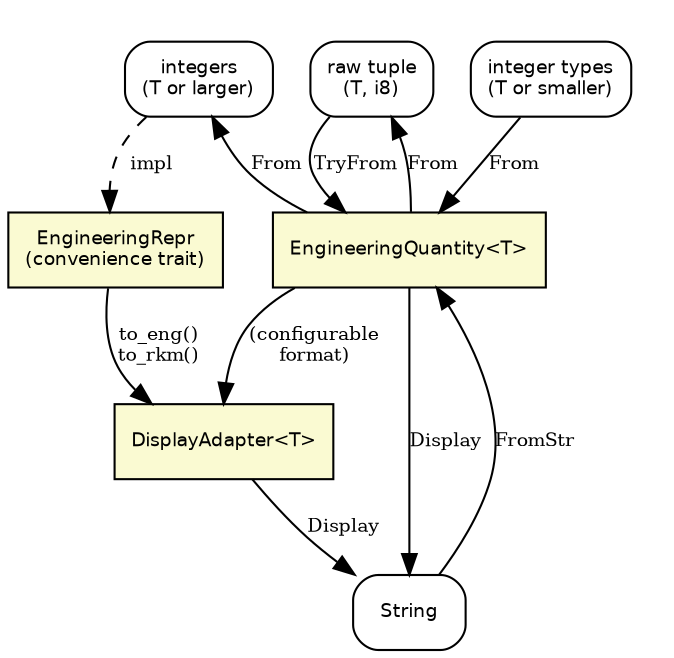 digraph "types" {
    edge [fontsize=9];
    node [fontname="Helvetica"]
    node [shape=box style="rounded" fontsize=9]
    {
        node [fillcolor=lightgoldenrodyellow style=filled shape=box];
        EE [label = "EngineeringQuantity<T>"];
        DA [label = "DisplayAdapter<T>"];
        ER_trait [label = "EngineeringRepr\n(convenience trait)" shape=box];
    }
    subgraph cluster_ints {
        graph [penwidth=0]
        from_ints [label = "integer types\n(T or smaller)"]
        into_int [label = "integers\n(T or larger)"]
        tuple
    }
    str [label = "String"];
    tuple [label = "raw tuple\n(T, i8)"];

    str -> EE [label="FromStr"];
    EE -> str [label="Display"];
    from_ints -> EE [label="From"];
    EE -> tuple [label="From"]
    tuple -> EE [label="TryFrom"]

    EE -> into_int [label="From"]

    EE -> DA [label="(configurable\nformat)"];
    into_int -> ER_trait [label="  impl" style=dashed];
    ER_trait -> DA [label="to_eng()\nto_rkm()"];
    DA -> str [label="Display"];
}